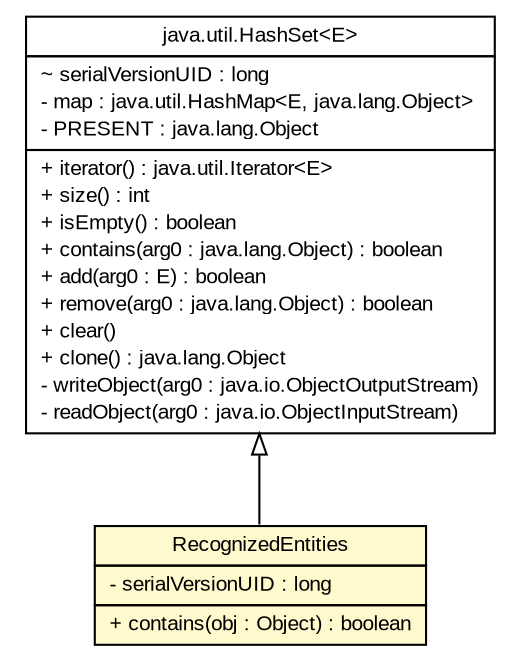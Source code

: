#!/usr/local/bin/dot
#
# Class diagram 
# Generated by UMLGraph version 5.2 (http://www.umlgraph.org/)
#

digraph G {
	edge [fontname="arial",fontsize=10,labelfontname="arial",labelfontsize=10];
	node [fontname="arial",fontsize=10,shape=plaintext];
	nodesep=0.25;
	ranksep=0.5;
	// tud.iir.tagging.RecognizedEntities
	c53633 [label=<<table title="tud.iir.tagging.RecognizedEntities" border="0" cellborder="1" cellspacing="0" cellpadding="2" port="p" bgcolor="lemonChiffon" href="./RecognizedEntities.html">
		<tr><td><table border="0" cellspacing="0" cellpadding="1">
<tr><td align="center" balign="center"> RecognizedEntities </td></tr>
		</table></td></tr>
		<tr><td><table border="0" cellspacing="0" cellpadding="1">
<tr><td align="left" balign="left"> - serialVersionUID : long </td></tr>
		</table></td></tr>
		<tr><td><table border="0" cellspacing="0" cellpadding="1">
<tr><td align="left" balign="left"> + contains(obj : Object) : boolean </td></tr>
		</table></td></tr>
		</table>>, fontname="arial", fontcolor="black", fontsize=10.0];
	//tud.iir.tagging.RecognizedEntities extends java.util.HashSet<tud.iir.tagging.RecognizedEntity>
	c53656:p -> c53633:p [dir=back,arrowtail=empty];
	// java.util.HashSet<E>
	c53656 [label=<<table title="java.util.HashSet" border="0" cellborder="1" cellspacing="0" cellpadding="2" port="p" href="http://java.sun.com/j2se/1.4.2/docs/api/java/util/HashSet.html">
		<tr><td><table border="0" cellspacing="0" cellpadding="1">
<tr><td align="center" balign="center"> java.util.HashSet&lt;E&gt; </td></tr>
		</table></td></tr>
		<tr><td><table border="0" cellspacing="0" cellpadding="1">
<tr><td align="left" balign="left"> ~ serialVersionUID : long </td></tr>
<tr><td align="left" balign="left"> - map : java.util.HashMap&lt;E, java.lang.Object&gt; </td></tr>
<tr><td align="left" balign="left"> - PRESENT : java.lang.Object </td></tr>
		</table></td></tr>
		<tr><td><table border="0" cellspacing="0" cellpadding="1">
<tr><td align="left" balign="left"> + iterator() : java.util.Iterator&lt;E&gt; </td></tr>
<tr><td align="left" balign="left"> + size() : int </td></tr>
<tr><td align="left" balign="left"> + isEmpty() : boolean </td></tr>
<tr><td align="left" balign="left"> + contains(arg0 : java.lang.Object) : boolean </td></tr>
<tr><td align="left" balign="left"> + add(arg0 : E) : boolean </td></tr>
<tr><td align="left" balign="left"> + remove(arg0 : java.lang.Object) : boolean </td></tr>
<tr><td align="left" balign="left"> + clear() </td></tr>
<tr><td align="left" balign="left"> + clone() : java.lang.Object </td></tr>
<tr><td align="left" balign="left"> - writeObject(arg0 : java.io.ObjectOutputStream) </td></tr>
<tr><td align="left" balign="left"> - readObject(arg0 : java.io.ObjectInputStream) </td></tr>
		</table></td></tr>
		</table>>, fontname="arial", fontcolor="black", fontsize=10.0];
}

